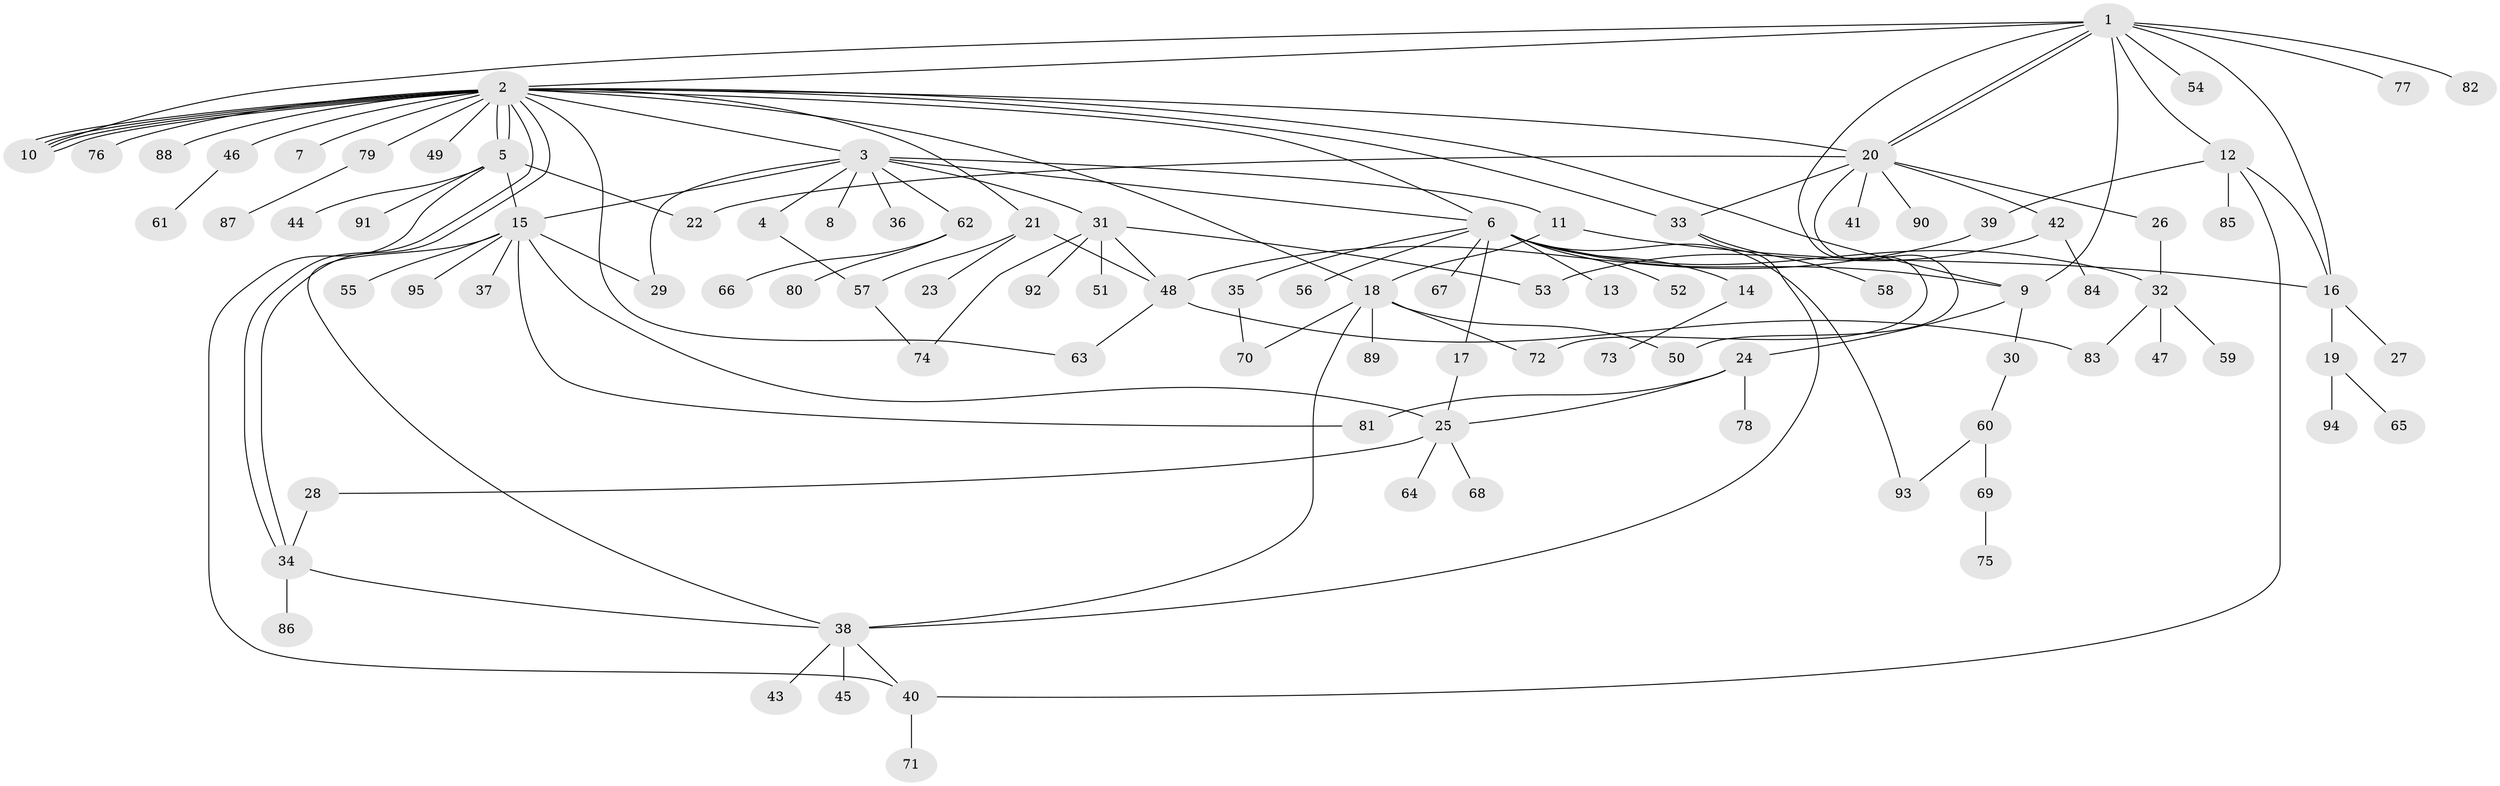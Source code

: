 // Generated by graph-tools (version 1.1) at 2025/35/03/09/25 02:35:44]
// undirected, 95 vertices, 133 edges
graph export_dot {
graph [start="1"]
  node [color=gray90,style=filled];
  1;
  2;
  3;
  4;
  5;
  6;
  7;
  8;
  9;
  10;
  11;
  12;
  13;
  14;
  15;
  16;
  17;
  18;
  19;
  20;
  21;
  22;
  23;
  24;
  25;
  26;
  27;
  28;
  29;
  30;
  31;
  32;
  33;
  34;
  35;
  36;
  37;
  38;
  39;
  40;
  41;
  42;
  43;
  44;
  45;
  46;
  47;
  48;
  49;
  50;
  51;
  52;
  53;
  54;
  55;
  56;
  57;
  58;
  59;
  60;
  61;
  62;
  63;
  64;
  65;
  66;
  67;
  68;
  69;
  70;
  71;
  72;
  73;
  74;
  75;
  76;
  77;
  78;
  79;
  80;
  81;
  82;
  83;
  84;
  85;
  86;
  87;
  88;
  89;
  90;
  91;
  92;
  93;
  94;
  95;
  1 -- 2;
  1 -- 9;
  1 -- 10;
  1 -- 12;
  1 -- 16;
  1 -- 20;
  1 -- 20;
  1 -- 54;
  1 -- 72;
  1 -- 77;
  1 -- 82;
  2 -- 3;
  2 -- 5;
  2 -- 5;
  2 -- 6;
  2 -- 7;
  2 -- 9;
  2 -- 10;
  2 -- 10;
  2 -- 10;
  2 -- 10;
  2 -- 18;
  2 -- 20;
  2 -- 21;
  2 -- 33;
  2 -- 34;
  2 -- 34;
  2 -- 46;
  2 -- 49;
  2 -- 63;
  2 -- 76;
  2 -- 79;
  2 -- 88;
  3 -- 4;
  3 -- 6;
  3 -- 8;
  3 -- 11;
  3 -- 15;
  3 -- 29;
  3 -- 31;
  3 -- 36;
  3 -- 62;
  4 -- 57;
  5 -- 15;
  5 -- 22;
  5 -- 40;
  5 -- 44;
  5 -- 91;
  6 -- 9;
  6 -- 13;
  6 -- 14;
  6 -- 17;
  6 -- 32;
  6 -- 35;
  6 -- 52;
  6 -- 56;
  6 -- 67;
  6 -- 93;
  9 -- 24;
  9 -- 30;
  11 -- 16;
  11 -- 18;
  12 -- 16;
  12 -- 39;
  12 -- 40;
  12 -- 85;
  14 -- 73;
  15 -- 25;
  15 -- 29;
  15 -- 37;
  15 -- 38;
  15 -- 55;
  15 -- 81;
  15 -- 95;
  16 -- 19;
  16 -- 27;
  17 -- 25;
  18 -- 38;
  18 -- 50;
  18 -- 70;
  18 -- 72;
  18 -- 89;
  19 -- 65;
  19 -- 94;
  20 -- 22;
  20 -- 26;
  20 -- 33;
  20 -- 41;
  20 -- 42;
  20 -- 50;
  20 -- 90;
  21 -- 23;
  21 -- 48;
  21 -- 57;
  24 -- 25;
  24 -- 78;
  24 -- 81;
  25 -- 28;
  25 -- 64;
  25 -- 68;
  26 -- 32;
  28 -- 34;
  30 -- 60;
  31 -- 48;
  31 -- 51;
  31 -- 53;
  31 -- 74;
  31 -- 92;
  32 -- 47;
  32 -- 59;
  32 -- 83;
  33 -- 38;
  33 -- 58;
  34 -- 38;
  34 -- 86;
  35 -- 70;
  38 -- 40;
  38 -- 43;
  38 -- 45;
  39 -- 48;
  40 -- 71;
  42 -- 53;
  42 -- 84;
  46 -- 61;
  48 -- 63;
  48 -- 83;
  57 -- 74;
  60 -- 69;
  60 -- 93;
  62 -- 66;
  62 -- 80;
  69 -- 75;
  79 -- 87;
}
